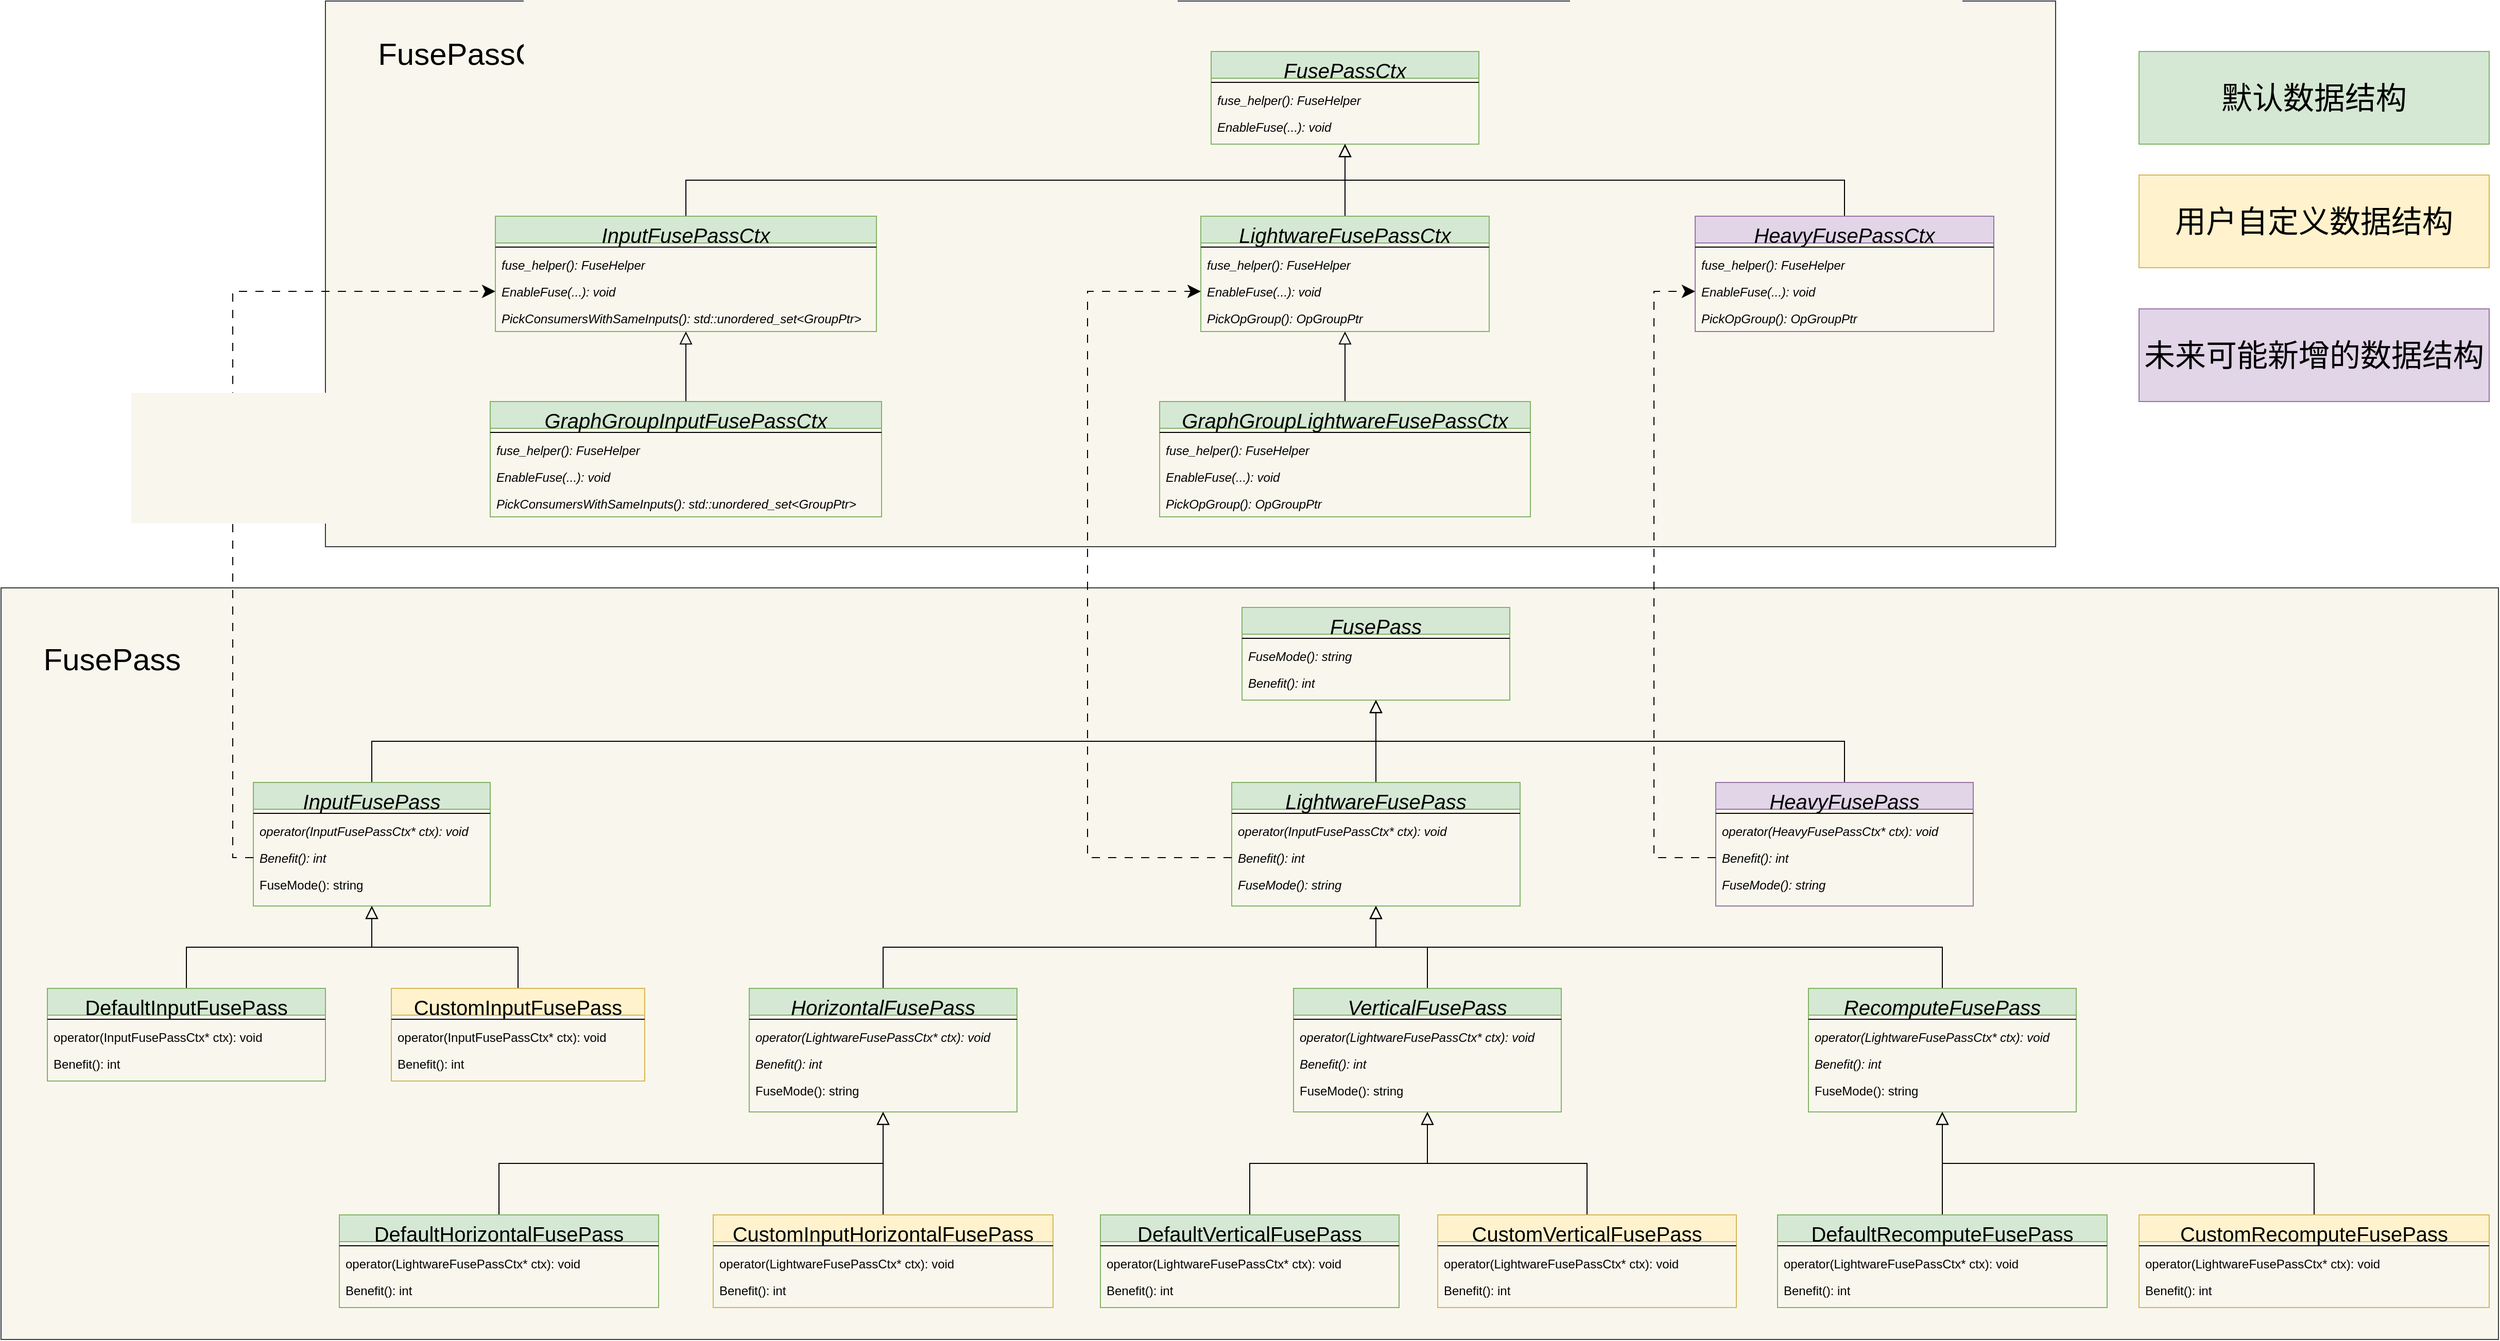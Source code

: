 <mxfile version="21.5.0" type="github">
  <diagram id="C5RBs43oDa-KdzZeNtuy" name="Page-1">
    <mxGraphModel dx="3187" dy="2880" grid="1" gridSize="10" guides="1" tooltips="1" connect="1" arrows="1" fold="1" page="1" pageScale="1" pageWidth="827" pageHeight="1169" math="0" shadow="0">
      <root>
        <mxCell id="WIyWlLk6GJQsqaUBKTNV-0" />
        <mxCell id="WIyWlLk6GJQsqaUBKTNV-1" parent="WIyWlLk6GJQsqaUBKTNV-0" />
        <mxCell id="BLyfXcpBKMJjdkIK_ONK-147" value="" style="rounded=0;whiteSpace=wrap;html=1;fillColor=#f9f7ed;strokeColor=#36393d;" vertex="1" parent="WIyWlLk6GJQsqaUBKTNV-1">
          <mxGeometry x="65" y="1" width="2425" height="730" as="geometry" />
        </mxCell>
        <mxCell id="BLyfXcpBKMJjdkIK_ONK-145" value="" style="rounded=0;whiteSpace=wrap;html=1;fillColor=#f9f7ed;strokeColor=#36393d;" vertex="1" parent="WIyWlLk6GJQsqaUBKTNV-1">
          <mxGeometry x="380" y="-569" width="1680" height="530" as="geometry" />
        </mxCell>
        <mxCell id="zkfFHV4jXpPFQw0GAbJ--0" value="FusePass" style="swimlane;fontStyle=2;align=center;verticalAlign=top;childLayout=stackLayout;horizontal=1;startSize=26;horizontalStack=0;resizeParent=1;resizeLast=0;collapsible=1;marginBottom=0;rounded=0;shadow=0;strokeWidth=1;fillColor=#d5e8d4;strokeColor=#82b366;fontSize=20;" parent="WIyWlLk6GJQsqaUBKTNV-1" vertex="1">
          <mxGeometry x="1270" y="20" width="260" height="90" as="geometry">
            <mxRectangle x="230" y="140" width="160" height="26" as="alternateBounds" />
          </mxGeometry>
        </mxCell>
        <mxCell id="zkfFHV4jXpPFQw0GAbJ--4" value="" style="line;html=1;strokeWidth=1;align=left;verticalAlign=middle;spacingTop=-1;spacingLeft=3;spacingRight=3;rotatable=0;labelPosition=right;points=[];portConstraint=eastwest;" parent="zkfFHV4jXpPFQw0GAbJ--0" vertex="1">
          <mxGeometry y="26" width="260" height="8" as="geometry" />
        </mxCell>
        <mxCell id="zkfFHV4jXpPFQw0GAbJ--5" value="FuseMode(): string" style="text;align=left;verticalAlign=top;spacingLeft=4;spacingRight=4;overflow=hidden;rotatable=0;points=[[0,0.5],[1,0.5]];portConstraint=eastwest;fontStyle=2" parent="zkfFHV4jXpPFQw0GAbJ--0" vertex="1">
          <mxGeometry y="34" width="260" height="26" as="geometry" />
        </mxCell>
        <mxCell id="BLyfXcpBKMJjdkIK_ONK-0" value="Benefit(): int" style="text;align=left;verticalAlign=top;spacingLeft=4;spacingRight=4;overflow=hidden;rotatable=0;points=[[0,0.5],[1,0.5]];portConstraint=eastwest;fontStyle=2" vertex="1" parent="zkfFHV4jXpPFQw0GAbJ--0">
          <mxGeometry y="60" width="260" height="26" as="geometry" />
        </mxCell>
        <mxCell id="BLyfXcpBKMJjdkIK_ONK-151" style="edgeStyle=orthogonalEdgeStyle;rounded=0;orthogonalLoop=1;jettySize=auto;html=1;exitX=0.5;exitY=0;exitDx=0;exitDy=0;endArrow=block;endFill=0;endSize=10;" edge="1" parent="WIyWlLk6GJQsqaUBKTNV-1" source="zkfFHV4jXpPFQw0GAbJ--6" target="zkfFHV4jXpPFQw0GAbJ--0">
          <mxGeometry relative="1" as="geometry" />
        </mxCell>
        <mxCell id="zkfFHV4jXpPFQw0GAbJ--6" value="InputFusePass" style="swimlane;fontStyle=2;align=center;verticalAlign=top;childLayout=stackLayout;horizontal=1;startSize=26;horizontalStack=0;resizeParent=1;resizeLast=0;collapsible=1;marginBottom=0;rounded=0;shadow=0;strokeWidth=1;fillColor=#d5e8d4;strokeColor=#82b366;fontSize=20;" parent="WIyWlLk6GJQsqaUBKTNV-1" vertex="1">
          <mxGeometry x="310" y="190" width="230" height="120" as="geometry">
            <mxRectangle x="130" y="380" width="160" height="26" as="alternateBounds" />
          </mxGeometry>
        </mxCell>
        <mxCell id="zkfFHV4jXpPFQw0GAbJ--9" value="" style="line;html=1;strokeWidth=1;align=left;verticalAlign=middle;spacingTop=-1;spacingLeft=3;spacingRight=3;rotatable=0;labelPosition=right;points=[];portConstraint=eastwest;" parent="zkfFHV4jXpPFQw0GAbJ--6" vertex="1">
          <mxGeometry y="26" width="230" height="8" as="geometry" />
        </mxCell>
        <mxCell id="BLyfXcpBKMJjdkIK_ONK-1" value="operator(InputFusePassCtx* ctx): void" style="text;align=left;verticalAlign=top;spacingLeft=4;spacingRight=4;overflow=hidden;rotatable=0;points=[[0,0.5],[1,0.5]];portConstraint=eastwest;fontStyle=2" vertex="1" parent="zkfFHV4jXpPFQw0GAbJ--6">
          <mxGeometry y="34" width="230" height="26" as="geometry" />
        </mxCell>
        <mxCell id="BLyfXcpBKMJjdkIK_ONK-3" value="Benefit(): int" style="text;align=left;verticalAlign=top;spacingLeft=4;spacingRight=4;overflow=hidden;rotatable=0;points=[[0,0.5],[1,0.5]];portConstraint=eastwest;fontStyle=2" vertex="1" parent="zkfFHV4jXpPFQw0GAbJ--6">
          <mxGeometry y="60" width="230" height="26" as="geometry" />
        </mxCell>
        <mxCell id="BLyfXcpBKMJjdkIK_ONK-2" value="FuseMode(): string" style="text;align=left;verticalAlign=top;spacingLeft=4;spacingRight=4;overflow=hidden;rotatable=0;points=[[0,0.5],[1,0.5]];portConstraint=eastwest;fontStyle=0" vertex="1" parent="zkfFHV4jXpPFQw0GAbJ--6">
          <mxGeometry y="86" width="230" height="26" as="geometry" />
        </mxCell>
        <mxCell id="zkfFHV4jXpPFQw0GAbJ--16" value="" style="endArrow=block;endSize=10;endFill=0;shadow=0;strokeWidth=1;rounded=0;edgeStyle=elbowEdgeStyle;elbow=vertical;exitX=0.5;exitY=0;exitDx=0;exitDy=0;" parent="WIyWlLk6GJQsqaUBKTNV-1" source="BLyfXcpBKMJjdkIK_ONK-31" target="zkfFHV4jXpPFQw0GAbJ--0" edge="1">
          <mxGeometry width="160" relative="1" as="geometry">
            <mxPoint x="700" y="250" as="sourcePoint" />
            <mxPoint x="550" y="201" as="targetPoint" />
          </mxGeometry>
        </mxCell>
        <mxCell id="BLyfXcpBKMJjdkIK_ONK-14" style="edgeStyle=orthogonalEdgeStyle;rounded=0;orthogonalLoop=1;jettySize=auto;html=1;exitX=0.5;exitY=0;exitDx=0;exitDy=0;entryX=0.5;entryY=1;entryDx=0;entryDy=0;endArrow=block;endFill=0;endSize=10;" edge="1" parent="WIyWlLk6GJQsqaUBKTNV-1" source="BLyfXcpBKMJjdkIK_ONK-4" target="zkfFHV4jXpPFQw0GAbJ--6">
          <mxGeometry relative="1" as="geometry" />
        </mxCell>
        <mxCell id="BLyfXcpBKMJjdkIK_ONK-4" value="DefaultInputFusePass" style="swimlane;fontStyle=0;align=center;verticalAlign=top;childLayout=stackLayout;horizontal=1;startSize=26;horizontalStack=0;resizeParent=1;resizeLast=0;collapsible=1;marginBottom=0;rounded=0;shadow=0;strokeWidth=1;fillColor=#d5e8d4;strokeColor=#82b366;fontSize=20;" vertex="1" parent="WIyWlLk6GJQsqaUBKTNV-1">
          <mxGeometry x="110" y="390" width="270" height="90" as="geometry">
            <mxRectangle x="130" y="380" width="160" height="26" as="alternateBounds" />
          </mxGeometry>
        </mxCell>
        <mxCell id="BLyfXcpBKMJjdkIK_ONK-5" value="" style="line;html=1;strokeWidth=1;align=left;verticalAlign=middle;spacingTop=-1;spacingLeft=3;spacingRight=3;rotatable=0;labelPosition=right;points=[];portConstraint=eastwest;" vertex="1" parent="BLyfXcpBKMJjdkIK_ONK-4">
          <mxGeometry y="26" width="270" height="8" as="geometry" />
        </mxCell>
        <mxCell id="BLyfXcpBKMJjdkIK_ONK-6" value="operator(InputFusePassCtx* ctx): void" style="text;align=left;verticalAlign=top;spacingLeft=4;spacingRight=4;overflow=hidden;rotatable=0;points=[[0,0.5],[1,0.5]];portConstraint=eastwest;fontStyle=0" vertex="1" parent="BLyfXcpBKMJjdkIK_ONK-4">
          <mxGeometry y="34" width="270" height="26" as="geometry" />
        </mxCell>
        <mxCell id="BLyfXcpBKMJjdkIK_ONK-7" value="Benefit(): int" style="text;align=left;verticalAlign=top;spacingLeft=4;spacingRight=4;overflow=hidden;rotatable=0;points=[[0,0.5],[1,0.5]];portConstraint=eastwest;fontStyle=0" vertex="1" parent="BLyfXcpBKMJjdkIK_ONK-4">
          <mxGeometry y="60" width="270" height="26" as="geometry" />
        </mxCell>
        <mxCell id="BLyfXcpBKMJjdkIK_ONK-25" style="edgeStyle=orthogonalEdgeStyle;rounded=0;orthogonalLoop=1;jettySize=auto;html=1;exitX=0.5;exitY=0;exitDx=0;exitDy=0;entryX=0.5;entryY=1;entryDx=0;entryDy=0;endArrow=block;endFill=0;endSize=10;" edge="1" parent="WIyWlLk6GJQsqaUBKTNV-1" source="BLyfXcpBKMJjdkIK_ONK-20" target="zkfFHV4jXpPFQw0GAbJ--6">
          <mxGeometry relative="1" as="geometry" />
        </mxCell>
        <mxCell id="BLyfXcpBKMJjdkIK_ONK-20" value="CustomInputFusePass" style="swimlane;fontStyle=0;align=center;verticalAlign=top;childLayout=stackLayout;horizontal=1;startSize=26;horizontalStack=0;resizeParent=1;resizeLast=0;collapsible=1;marginBottom=0;rounded=0;shadow=0;strokeWidth=1;fillColor=#fff2cc;strokeColor=#d6b656;fontSize=20;" vertex="1" parent="WIyWlLk6GJQsqaUBKTNV-1">
          <mxGeometry x="444" y="390" width="246" height="90" as="geometry">
            <mxRectangle x="130" y="380" width="160" height="26" as="alternateBounds" />
          </mxGeometry>
        </mxCell>
        <mxCell id="BLyfXcpBKMJjdkIK_ONK-21" value="" style="line;html=1;strokeWidth=1;align=left;verticalAlign=middle;spacingTop=-1;spacingLeft=3;spacingRight=3;rotatable=0;labelPosition=right;points=[];portConstraint=eastwest;" vertex="1" parent="BLyfXcpBKMJjdkIK_ONK-20">
          <mxGeometry y="26" width="246" height="8" as="geometry" />
        </mxCell>
        <mxCell id="BLyfXcpBKMJjdkIK_ONK-22" value="operator(InputFusePassCtx* ctx): void" style="text;align=left;verticalAlign=top;spacingLeft=4;spacingRight=4;overflow=hidden;rotatable=0;points=[[0,0.5],[1,0.5]];portConstraint=eastwest;fontStyle=0" vertex="1" parent="BLyfXcpBKMJjdkIK_ONK-20">
          <mxGeometry y="34" width="246" height="26" as="geometry" />
        </mxCell>
        <mxCell id="BLyfXcpBKMJjdkIK_ONK-23" value="Benefit(): int" style="text;align=left;verticalAlign=top;spacingLeft=4;spacingRight=4;overflow=hidden;rotatable=0;points=[[0,0.5],[1,0.5]];portConstraint=eastwest;fontStyle=0" vertex="1" parent="BLyfXcpBKMJjdkIK_ONK-20">
          <mxGeometry y="60" width="246" height="26" as="geometry" />
        </mxCell>
        <mxCell id="BLyfXcpBKMJjdkIK_ONK-31" value="LightwareFusePass" style="swimlane;fontStyle=2;align=center;verticalAlign=top;childLayout=stackLayout;horizontal=1;startSize=26;horizontalStack=0;resizeParent=1;resizeLast=0;collapsible=1;marginBottom=0;rounded=0;shadow=0;strokeWidth=1;fillColor=#d5e8d4;strokeColor=#82b366;fontSize=20;" vertex="1" parent="WIyWlLk6GJQsqaUBKTNV-1">
          <mxGeometry x="1260" y="190" width="280" height="120" as="geometry">
            <mxRectangle x="130" y="380" width="160" height="26" as="alternateBounds" />
          </mxGeometry>
        </mxCell>
        <mxCell id="BLyfXcpBKMJjdkIK_ONK-32" value="" style="line;html=1;strokeWidth=1;align=left;verticalAlign=middle;spacingTop=-1;spacingLeft=3;spacingRight=3;rotatable=0;labelPosition=right;points=[];portConstraint=eastwest;" vertex="1" parent="BLyfXcpBKMJjdkIK_ONK-31">
          <mxGeometry y="26" width="280" height="8" as="geometry" />
        </mxCell>
        <mxCell id="BLyfXcpBKMJjdkIK_ONK-33" value="operator(InputFusePassCtx* ctx): void" style="text;align=left;verticalAlign=top;spacingLeft=4;spacingRight=4;overflow=hidden;rotatable=0;points=[[0,0.5],[1,0.5]];portConstraint=eastwest;fontStyle=2" vertex="1" parent="BLyfXcpBKMJjdkIK_ONK-31">
          <mxGeometry y="34" width="280" height="26" as="geometry" />
        </mxCell>
        <mxCell id="BLyfXcpBKMJjdkIK_ONK-34" value="Benefit(): int" style="text;align=left;verticalAlign=top;spacingLeft=4;spacingRight=4;overflow=hidden;rotatable=0;points=[[0,0.5],[1,0.5]];portConstraint=eastwest;fontStyle=2" vertex="1" parent="BLyfXcpBKMJjdkIK_ONK-31">
          <mxGeometry y="60" width="280" height="26" as="geometry" />
        </mxCell>
        <mxCell id="BLyfXcpBKMJjdkIK_ONK-35" value="FuseMode(): string" style="text;align=left;verticalAlign=top;spacingLeft=4;spacingRight=4;overflow=hidden;rotatable=0;points=[[0,0.5],[1,0.5]];portConstraint=eastwest;fontStyle=2" vertex="1" parent="BLyfXcpBKMJjdkIK_ONK-31">
          <mxGeometry y="86" width="280" height="26" as="geometry" />
        </mxCell>
        <mxCell id="BLyfXcpBKMJjdkIK_ONK-41" style="edgeStyle=orthogonalEdgeStyle;rounded=0;orthogonalLoop=1;jettySize=auto;html=1;exitX=0.5;exitY=0;exitDx=0;exitDy=0;endArrow=block;endFill=0;endSize=10;entryX=0.5;entryY=1;entryDx=0;entryDy=0;" edge="1" parent="WIyWlLk6GJQsqaUBKTNV-1" source="BLyfXcpBKMJjdkIK_ONK-36" target="zkfFHV4jXpPFQw0GAbJ--0">
          <mxGeometry relative="1" as="geometry">
            <mxPoint x="1210" y="140" as="targetPoint" />
          </mxGeometry>
        </mxCell>
        <mxCell id="BLyfXcpBKMJjdkIK_ONK-36" value="HeavyFusePass" style="swimlane;fontStyle=2;align=center;verticalAlign=top;childLayout=stackLayout;horizontal=1;startSize=26;horizontalStack=0;resizeParent=1;resizeLast=0;collapsible=1;marginBottom=0;rounded=0;shadow=0;strokeWidth=1;fillColor=#e1d5e7;strokeColor=#9673a6;fontSize=20;" vertex="1" parent="WIyWlLk6GJQsqaUBKTNV-1">
          <mxGeometry x="1730" y="190" width="250" height="120" as="geometry">
            <mxRectangle x="130" y="380" width="160" height="26" as="alternateBounds" />
          </mxGeometry>
        </mxCell>
        <mxCell id="BLyfXcpBKMJjdkIK_ONK-37" value="" style="line;html=1;strokeWidth=1;align=left;verticalAlign=middle;spacingTop=-1;spacingLeft=3;spacingRight=3;rotatable=0;labelPosition=right;points=[];portConstraint=eastwest;" vertex="1" parent="BLyfXcpBKMJjdkIK_ONK-36">
          <mxGeometry y="26" width="250" height="8" as="geometry" />
        </mxCell>
        <mxCell id="BLyfXcpBKMJjdkIK_ONK-38" value="operator(HeavyFusePassCtx* ctx): void" style="text;align=left;verticalAlign=top;spacingLeft=4;spacingRight=4;overflow=hidden;rotatable=0;points=[[0,0.5],[1,0.5]];portConstraint=eastwest;fontStyle=2" vertex="1" parent="BLyfXcpBKMJjdkIK_ONK-36">
          <mxGeometry y="34" width="250" height="26" as="geometry" />
        </mxCell>
        <mxCell id="BLyfXcpBKMJjdkIK_ONK-39" value="Benefit(): int" style="text;align=left;verticalAlign=top;spacingLeft=4;spacingRight=4;overflow=hidden;rotatable=0;points=[[0,0.5],[1,0.5]];portConstraint=eastwest;fontStyle=2" vertex="1" parent="BLyfXcpBKMJjdkIK_ONK-36">
          <mxGeometry y="60" width="250" height="26" as="geometry" />
        </mxCell>
        <mxCell id="BLyfXcpBKMJjdkIK_ONK-40" value="FuseMode(): string" style="text;align=left;verticalAlign=top;spacingLeft=4;spacingRight=4;overflow=hidden;rotatable=0;points=[[0,0.5],[1,0.5]];portConstraint=eastwest;fontStyle=2" vertex="1" parent="BLyfXcpBKMJjdkIK_ONK-36">
          <mxGeometry y="86" width="250" height="26" as="geometry" />
        </mxCell>
        <mxCell id="BLyfXcpBKMJjdkIK_ONK-42" value="&lt;font style=&quot;font-size: 30px;&quot;&gt;默认数据结构&lt;/font&gt;" style="rounded=0;whiteSpace=wrap;html=1;fillColor=#d5e8d4;strokeColor=#82b366;fontSize=20;" vertex="1" parent="WIyWlLk6GJQsqaUBKTNV-1">
          <mxGeometry x="2141" y="-520" width="340" height="90" as="geometry" />
        </mxCell>
        <mxCell id="BLyfXcpBKMJjdkIK_ONK-44" value="&lt;font style=&quot;font-size: 30px;&quot;&gt;用户自定义数据结构&lt;/font&gt;" style="rounded=0;whiteSpace=wrap;html=1;fillColor=#fff2cc;strokeColor=#d6b656;fontSize=20;" vertex="1" parent="WIyWlLk6GJQsqaUBKTNV-1">
          <mxGeometry x="2141" y="-400" width="340" height="90" as="geometry" />
        </mxCell>
        <mxCell id="BLyfXcpBKMJjdkIK_ONK-45" value="&lt;font style=&quot;font-size: 30px;&quot;&gt;未来可能新增的数据结构&lt;/font&gt;" style="rounded=0;whiteSpace=wrap;html=1;fillColor=#e1d5e7;strokeColor=#9673a6;fontSize=20;" vertex="1" parent="WIyWlLk6GJQsqaUBKTNV-1">
          <mxGeometry x="2141" y="-270" width="340" height="90" as="geometry" />
        </mxCell>
        <mxCell id="BLyfXcpBKMJjdkIK_ONK-94" style="edgeStyle=orthogonalEdgeStyle;rounded=0;orthogonalLoop=1;jettySize=auto;html=1;exitX=0.5;exitY=0;exitDx=0;exitDy=0;entryX=0.5;entryY=1;entryDx=0;entryDy=0;endSize=10;endArrow=block;endFill=0;" edge="1" parent="WIyWlLk6GJQsqaUBKTNV-1" source="BLyfXcpBKMJjdkIK_ONK-46" target="BLyfXcpBKMJjdkIK_ONK-31">
          <mxGeometry relative="1" as="geometry" />
        </mxCell>
        <mxCell id="BLyfXcpBKMJjdkIK_ONK-46" value="HorizontalFusePass" style="swimlane;fontStyle=2;align=center;verticalAlign=top;childLayout=stackLayout;horizontal=1;startSize=26;horizontalStack=0;resizeParent=1;resizeLast=0;collapsible=1;marginBottom=0;rounded=0;shadow=0;strokeWidth=1;fillColor=#d5e8d4;strokeColor=#82b366;fontSize=20;" vertex="1" parent="WIyWlLk6GJQsqaUBKTNV-1">
          <mxGeometry x="791.5" y="390" width="260" height="120" as="geometry">
            <mxRectangle x="130" y="380" width="160" height="26" as="alternateBounds" />
          </mxGeometry>
        </mxCell>
        <mxCell id="BLyfXcpBKMJjdkIK_ONK-47" value="" style="line;html=1;strokeWidth=1;align=left;verticalAlign=middle;spacingTop=-1;spacingLeft=3;spacingRight=3;rotatable=0;labelPosition=right;points=[];portConstraint=eastwest;" vertex="1" parent="BLyfXcpBKMJjdkIK_ONK-46">
          <mxGeometry y="26" width="260" height="8" as="geometry" />
        </mxCell>
        <mxCell id="BLyfXcpBKMJjdkIK_ONK-48" value="operator(LightwareFusePassCtx* ctx): void" style="text;align=left;verticalAlign=top;spacingLeft=4;spacingRight=4;overflow=hidden;rotatable=0;points=[[0,0.5],[1,0.5]];portConstraint=eastwest;fontStyle=2" vertex="1" parent="BLyfXcpBKMJjdkIK_ONK-46">
          <mxGeometry y="34" width="260" height="26" as="geometry" />
        </mxCell>
        <mxCell id="BLyfXcpBKMJjdkIK_ONK-49" value="Benefit(): int" style="text;align=left;verticalAlign=top;spacingLeft=4;spacingRight=4;overflow=hidden;rotatable=0;points=[[0,0.5],[1,0.5]];portConstraint=eastwest;fontStyle=2" vertex="1" parent="BLyfXcpBKMJjdkIK_ONK-46">
          <mxGeometry y="60" width="260" height="26" as="geometry" />
        </mxCell>
        <mxCell id="BLyfXcpBKMJjdkIK_ONK-50" value="FuseMode(): string" style="text;align=left;verticalAlign=top;spacingLeft=4;spacingRight=4;overflow=hidden;rotatable=0;points=[[0,0.5],[1,0.5]];portConstraint=eastwest;fontStyle=0" vertex="1" parent="BLyfXcpBKMJjdkIK_ONK-46">
          <mxGeometry y="86" width="260" height="26" as="geometry" />
        </mxCell>
        <mxCell id="BLyfXcpBKMJjdkIK_ONK-59" style="edgeStyle=orthogonalEdgeStyle;rounded=0;orthogonalLoop=1;jettySize=auto;html=1;exitX=0.5;exitY=0;exitDx=0;exitDy=0;entryX=0.5;entryY=1;entryDx=0;entryDy=0;endArrow=block;endFill=0;endSize=10;" edge="1" parent="WIyWlLk6GJQsqaUBKTNV-1" source="BLyfXcpBKMJjdkIK_ONK-51" target="BLyfXcpBKMJjdkIK_ONK-46">
          <mxGeometry relative="1" as="geometry" />
        </mxCell>
        <mxCell id="BLyfXcpBKMJjdkIK_ONK-51" value="DefaultHorizontalFusePass" style="swimlane;fontStyle=0;align=center;verticalAlign=top;childLayout=stackLayout;horizontal=1;startSize=26;horizontalStack=0;resizeParent=1;resizeLast=0;collapsible=1;marginBottom=0;rounded=0;shadow=0;strokeWidth=1;fillColor=#d5e8d4;strokeColor=#82b366;fontSize=20;" vertex="1" parent="WIyWlLk6GJQsqaUBKTNV-1">
          <mxGeometry x="393.5" y="610" width="310" height="90" as="geometry">
            <mxRectangle x="130" y="380" width="160" height="26" as="alternateBounds" />
          </mxGeometry>
        </mxCell>
        <mxCell id="BLyfXcpBKMJjdkIK_ONK-52" value="" style="line;html=1;strokeWidth=1;align=left;verticalAlign=middle;spacingTop=-1;spacingLeft=3;spacingRight=3;rotatable=0;labelPosition=right;points=[];portConstraint=eastwest;" vertex="1" parent="BLyfXcpBKMJjdkIK_ONK-51">
          <mxGeometry y="26" width="310" height="8" as="geometry" />
        </mxCell>
        <mxCell id="BLyfXcpBKMJjdkIK_ONK-53" value="operator(LightwareFusePassCtx* ctx): void" style="text;align=left;verticalAlign=top;spacingLeft=4;spacingRight=4;overflow=hidden;rotatable=0;points=[[0,0.5],[1,0.5]];portConstraint=eastwest;fontStyle=0" vertex="1" parent="BLyfXcpBKMJjdkIK_ONK-51">
          <mxGeometry y="34" width="310" height="26" as="geometry" />
        </mxCell>
        <mxCell id="BLyfXcpBKMJjdkIK_ONK-54" value="Benefit(): int" style="text;align=left;verticalAlign=top;spacingLeft=4;spacingRight=4;overflow=hidden;rotatable=0;points=[[0,0.5],[1,0.5]];portConstraint=eastwest;fontStyle=0" vertex="1" parent="BLyfXcpBKMJjdkIK_ONK-51">
          <mxGeometry y="60" width="310" height="26" as="geometry" />
        </mxCell>
        <mxCell id="BLyfXcpBKMJjdkIK_ONK-60" style="edgeStyle=orthogonalEdgeStyle;rounded=0;orthogonalLoop=1;jettySize=auto;html=1;exitX=0.5;exitY=0;exitDx=0;exitDy=0;endSize=10;endArrow=block;endFill=0;entryX=0.5;entryY=1;entryDx=0;entryDy=0;" edge="1" parent="WIyWlLk6GJQsqaUBKTNV-1" source="BLyfXcpBKMJjdkIK_ONK-55" target="BLyfXcpBKMJjdkIK_ONK-46">
          <mxGeometry relative="1" as="geometry">
            <mxPoint x="950" y="550" as="targetPoint" />
          </mxGeometry>
        </mxCell>
        <mxCell id="BLyfXcpBKMJjdkIK_ONK-55" value="CustomInputHorizontalFusePass" style="swimlane;fontStyle=0;align=center;verticalAlign=top;childLayout=stackLayout;horizontal=1;startSize=26;horizontalStack=0;resizeParent=1;resizeLast=0;collapsible=1;marginBottom=0;rounded=0;shadow=0;strokeWidth=1;fillColor=#fff2cc;strokeColor=#d6b656;fontSize=20;" vertex="1" parent="WIyWlLk6GJQsqaUBKTNV-1">
          <mxGeometry x="756.5" y="610" width="330" height="90" as="geometry">
            <mxRectangle x="130" y="380" width="160" height="26" as="alternateBounds" />
          </mxGeometry>
        </mxCell>
        <mxCell id="BLyfXcpBKMJjdkIK_ONK-56" value="" style="line;html=1;strokeWidth=1;align=left;verticalAlign=middle;spacingTop=-1;spacingLeft=3;spacingRight=3;rotatable=0;labelPosition=right;points=[];portConstraint=eastwest;" vertex="1" parent="BLyfXcpBKMJjdkIK_ONK-55">
          <mxGeometry y="26" width="330" height="8" as="geometry" />
        </mxCell>
        <mxCell id="BLyfXcpBKMJjdkIK_ONK-57" value="operator(LightwareFusePassCtx* ctx): void" style="text;align=left;verticalAlign=top;spacingLeft=4;spacingRight=4;overflow=hidden;rotatable=0;points=[[0,0.5],[1,0.5]];portConstraint=eastwest;fontStyle=0" vertex="1" parent="BLyfXcpBKMJjdkIK_ONK-55">
          <mxGeometry y="34" width="330" height="26" as="geometry" />
        </mxCell>
        <mxCell id="BLyfXcpBKMJjdkIK_ONK-58" value="Benefit(): int" style="text;align=left;verticalAlign=top;spacingLeft=4;spacingRight=4;overflow=hidden;rotatable=0;points=[[0,0.5],[1,0.5]];portConstraint=eastwest;fontStyle=0" vertex="1" parent="BLyfXcpBKMJjdkIK_ONK-55">
          <mxGeometry y="60" width="330" height="26" as="geometry" />
        </mxCell>
        <mxCell id="BLyfXcpBKMJjdkIK_ONK-96" style="edgeStyle=orthogonalEdgeStyle;rounded=0;orthogonalLoop=1;jettySize=auto;html=1;exitX=0.5;exitY=0;exitDx=0;exitDy=0;entryX=0.5;entryY=1;entryDx=0;entryDy=0;endSize=10;endArrow=block;endFill=0;" edge="1" parent="WIyWlLk6GJQsqaUBKTNV-1" source="BLyfXcpBKMJjdkIK_ONK-63" target="BLyfXcpBKMJjdkIK_ONK-31">
          <mxGeometry relative="1" as="geometry" />
        </mxCell>
        <mxCell id="BLyfXcpBKMJjdkIK_ONK-63" value="VerticalFusePass" style="swimlane;fontStyle=2;align=center;verticalAlign=top;childLayout=stackLayout;horizontal=1;startSize=26;horizontalStack=0;resizeParent=1;resizeLast=0;collapsible=1;marginBottom=0;rounded=0;shadow=0;strokeWidth=1;fillColor=#d5e8d4;strokeColor=#82b366;fontSize=20;" vertex="1" parent="WIyWlLk6GJQsqaUBKTNV-1">
          <mxGeometry x="1320" y="390" width="260" height="120" as="geometry">
            <mxRectangle x="130" y="380" width="160" height="26" as="alternateBounds" />
          </mxGeometry>
        </mxCell>
        <mxCell id="BLyfXcpBKMJjdkIK_ONK-64" value="" style="line;html=1;strokeWidth=1;align=left;verticalAlign=middle;spacingTop=-1;spacingLeft=3;spacingRight=3;rotatable=0;labelPosition=right;points=[];portConstraint=eastwest;" vertex="1" parent="BLyfXcpBKMJjdkIK_ONK-63">
          <mxGeometry y="26" width="260" height="8" as="geometry" />
        </mxCell>
        <mxCell id="BLyfXcpBKMJjdkIK_ONK-65" value="operator(LightwareFusePassCtx* ctx): void" style="text;align=left;verticalAlign=top;spacingLeft=4;spacingRight=4;overflow=hidden;rotatable=0;points=[[0,0.5],[1,0.5]];portConstraint=eastwest;fontStyle=2" vertex="1" parent="BLyfXcpBKMJjdkIK_ONK-63">
          <mxGeometry y="34" width="260" height="26" as="geometry" />
        </mxCell>
        <mxCell id="BLyfXcpBKMJjdkIK_ONK-66" value="Benefit(): int" style="text;align=left;verticalAlign=top;spacingLeft=4;spacingRight=4;overflow=hidden;rotatable=0;points=[[0,0.5],[1,0.5]];portConstraint=eastwest;fontStyle=2" vertex="1" parent="BLyfXcpBKMJjdkIK_ONK-63">
          <mxGeometry y="60" width="260" height="26" as="geometry" />
        </mxCell>
        <mxCell id="BLyfXcpBKMJjdkIK_ONK-67" value="FuseMode(): string" style="text;align=left;verticalAlign=top;spacingLeft=4;spacingRight=4;overflow=hidden;rotatable=0;points=[[0,0.5],[1,0.5]];portConstraint=eastwest;fontStyle=0" vertex="1" parent="BLyfXcpBKMJjdkIK_ONK-63">
          <mxGeometry y="86" width="260" height="26" as="geometry" />
        </mxCell>
        <mxCell id="BLyfXcpBKMJjdkIK_ONK-68" style="edgeStyle=orthogonalEdgeStyle;rounded=0;orthogonalLoop=1;jettySize=auto;html=1;exitX=0.5;exitY=0;exitDx=0;exitDy=0;entryX=0.5;entryY=1;entryDx=0;entryDy=0;endArrow=block;endFill=0;endSize=10;" edge="1" parent="WIyWlLk6GJQsqaUBKTNV-1" source="BLyfXcpBKMJjdkIK_ONK-69" target="BLyfXcpBKMJjdkIK_ONK-63">
          <mxGeometry relative="1" as="geometry" />
        </mxCell>
        <mxCell id="BLyfXcpBKMJjdkIK_ONK-69" value="DefaultVerticalFusePass" style="swimlane;fontStyle=0;align=center;verticalAlign=top;childLayout=stackLayout;horizontal=1;startSize=26;horizontalStack=0;resizeParent=1;resizeLast=0;collapsible=1;marginBottom=0;rounded=0;shadow=0;strokeWidth=1;fillColor=#d5e8d4;strokeColor=#82b366;fontSize=20;" vertex="1" parent="WIyWlLk6GJQsqaUBKTNV-1">
          <mxGeometry x="1132.5" y="610" width="290" height="90" as="geometry">
            <mxRectangle x="130" y="380" width="160" height="26" as="alternateBounds" />
          </mxGeometry>
        </mxCell>
        <mxCell id="BLyfXcpBKMJjdkIK_ONK-70" value="" style="line;html=1;strokeWidth=1;align=left;verticalAlign=middle;spacingTop=-1;spacingLeft=3;spacingRight=3;rotatable=0;labelPosition=right;points=[];portConstraint=eastwest;" vertex="1" parent="BLyfXcpBKMJjdkIK_ONK-69">
          <mxGeometry y="26" width="290" height="8" as="geometry" />
        </mxCell>
        <mxCell id="BLyfXcpBKMJjdkIK_ONK-71" value="operator(LightwareFusePassCtx* ctx): void" style="text;align=left;verticalAlign=top;spacingLeft=4;spacingRight=4;overflow=hidden;rotatable=0;points=[[0,0.5],[1,0.5]];portConstraint=eastwest;fontStyle=0" vertex="1" parent="BLyfXcpBKMJjdkIK_ONK-69">
          <mxGeometry y="34" width="290" height="26" as="geometry" />
        </mxCell>
        <mxCell id="BLyfXcpBKMJjdkIK_ONK-72" value="Benefit(): int" style="text;align=left;verticalAlign=top;spacingLeft=4;spacingRight=4;overflow=hidden;rotatable=0;points=[[0,0.5],[1,0.5]];portConstraint=eastwest;fontStyle=0" vertex="1" parent="BLyfXcpBKMJjdkIK_ONK-69">
          <mxGeometry y="60" width="290" height="26" as="geometry" />
        </mxCell>
        <mxCell id="BLyfXcpBKMJjdkIK_ONK-73" style="edgeStyle=orthogonalEdgeStyle;rounded=0;orthogonalLoop=1;jettySize=auto;html=1;exitX=0.5;exitY=0;exitDx=0;exitDy=0;endSize=10;endArrow=block;endFill=0;entryX=0.5;entryY=1;entryDx=0;entryDy=0;" edge="1" parent="WIyWlLk6GJQsqaUBKTNV-1" source="BLyfXcpBKMJjdkIK_ONK-74" target="BLyfXcpBKMJjdkIK_ONK-63">
          <mxGeometry relative="1" as="geometry">
            <mxPoint x="1540" y="550" as="targetPoint" />
          </mxGeometry>
        </mxCell>
        <mxCell id="BLyfXcpBKMJjdkIK_ONK-74" value="CustomVerticalFusePass" style="swimlane;fontStyle=0;align=center;verticalAlign=top;childLayout=stackLayout;horizontal=1;startSize=26;horizontalStack=0;resizeParent=1;resizeLast=0;collapsible=1;marginBottom=0;rounded=0;shadow=0;strokeWidth=1;fillColor=#fff2cc;strokeColor=#d6b656;fontSize=20;" vertex="1" parent="WIyWlLk6GJQsqaUBKTNV-1">
          <mxGeometry x="1460" y="610" width="290" height="90" as="geometry">
            <mxRectangle x="130" y="380" width="160" height="26" as="alternateBounds" />
          </mxGeometry>
        </mxCell>
        <mxCell id="BLyfXcpBKMJjdkIK_ONK-75" value="" style="line;html=1;strokeWidth=1;align=left;verticalAlign=middle;spacingTop=-1;spacingLeft=3;spacingRight=3;rotatable=0;labelPosition=right;points=[];portConstraint=eastwest;" vertex="1" parent="BLyfXcpBKMJjdkIK_ONK-74">
          <mxGeometry y="26" width="290" height="8" as="geometry" />
        </mxCell>
        <mxCell id="BLyfXcpBKMJjdkIK_ONK-76" value="operator(LightwareFusePassCtx* ctx): void" style="text;align=left;verticalAlign=top;spacingLeft=4;spacingRight=4;overflow=hidden;rotatable=0;points=[[0,0.5],[1,0.5]];portConstraint=eastwest;fontStyle=0" vertex="1" parent="BLyfXcpBKMJjdkIK_ONK-74">
          <mxGeometry y="34" width="290" height="26" as="geometry" />
        </mxCell>
        <mxCell id="BLyfXcpBKMJjdkIK_ONK-77" value="Benefit(): int" style="text;align=left;verticalAlign=top;spacingLeft=4;spacingRight=4;overflow=hidden;rotatable=0;points=[[0,0.5],[1,0.5]];portConstraint=eastwest;fontStyle=0" vertex="1" parent="BLyfXcpBKMJjdkIK_ONK-74">
          <mxGeometry y="60" width="290" height="26" as="geometry" />
        </mxCell>
        <mxCell id="BLyfXcpBKMJjdkIK_ONK-95" style="edgeStyle=orthogonalEdgeStyle;rounded=0;orthogonalLoop=1;jettySize=auto;html=1;exitX=0.5;exitY=0;exitDx=0;exitDy=0;entryX=0.5;entryY=1;entryDx=0;entryDy=0;endSize=10;endArrow=block;endFill=0;" edge="1" parent="WIyWlLk6GJQsqaUBKTNV-1" source="BLyfXcpBKMJjdkIK_ONK-79" target="BLyfXcpBKMJjdkIK_ONK-31">
          <mxGeometry relative="1" as="geometry" />
        </mxCell>
        <mxCell id="BLyfXcpBKMJjdkIK_ONK-79" value="RecomputeFusePass" style="swimlane;fontStyle=2;align=center;verticalAlign=top;childLayout=stackLayout;horizontal=1;startSize=26;horizontalStack=0;resizeParent=1;resizeLast=0;collapsible=1;marginBottom=0;rounded=0;shadow=0;strokeWidth=1;fillColor=#d5e8d4;strokeColor=#82b366;fontSize=20;" vertex="1" parent="WIyWlLk6GJQsqaUBKTNV-1">
          <mxGeometry x="1820" y="390" width="260" height="120" as="geometry">
            <mxRectangle x="130" y="380" width="160" height="26" as="alternateBounds" />
          </mxGeometry>
        </mxCell>
        <mxCell id="BLyfXcpBKMJjdkIK_ONK-80" value="" style="line;html=1;strokeWidth=1;align=left;verticalAlign=middle;spacingTop=-1;spacingLeft=3;spacingRight=3;rotatable=0;labelPosition=right;points=[];portConstraint=eastwest;" vertex="1" parent="BLyfXcpBKMJjdkIK_ONK-79">
          <mxGeometry y="26" width="260" height="8" as="geometry" />
        </mxCell>
        <mxCell id="BLyfXcpBKMJjdkIK_ONK-81" value="operator(LightwareFusePassCtx* ctx): void" style="text;align=left;verticalAlign=top;spacingLeft=4;spacingRight=4;overflow=hidden;rotatable=0;points=[[0,0.5],[1,0.5]];portConstraint=eastwest;fontStyle=2" vertex="1" parent="BLyfXcpBKMJjdkIK_ONK-79">
          <mxGeometry y="34" width="260" height="26" as="geometry" />
        </mxCell>
        <mxCell id="BLyfXcpBKMJjdkIK_ONK-82" value="Benefit(): int" style="text;align=left;verticalAlign=top;spacingLeft=4;spacingRight=4;overflow=hidden;rotatable=0;points=[[0,0.5],[1,0.5]];portConstraint=eastwest;fontStyle=2" vertex="1" parent="BLyfXcpBKMJjdkIK_ONK-79">
          <mxGeometry y="60" width="260" height="26" as="geometry" />
        </mxCell>
        <mxCell id="BLyfXcpBKMJjdkIK_ONK-83" value="FuseMode(): string" style="text;align=left;verticalAlign=top;spacingLeft=4;spacingRight=4;overflow=hidden;rotatable=0;points=[[0,0.5],[1,0.5]];portConstraint=eastwest;fontStyle=0" vertex="1" parent="BLyfXcpBKMJjdkIK_ONK-79">
          <mxGeometry y="86" width="260" height="26" as="geometry" />
        </mxCell>
        <mxCell id="BLyfXcpBKMJjdkIK_ONK-84" style="edgeStyle=orthogonalEdgeStyle;rounded=0;orthogonalLoop=1;jettySize=auto;html=1;exitX=0.5;exitY=0;exitDx=0;exitDy=0;entryX=0.5;entryY=1;entryDx=0;entryDy=0;endArrow=block;endFill=0;endSize=10;" edge="1" parent="WIyWlLk6GJQsqaUBKTNV-1" source="BLyfXcpBKMJjdkIK_ONK-85" target="BLyfXcpBKMJjdkIK_ONK-79">
          <mxGeometry relative="1" as="geometry" />
        </mxCell>
        <mxCell id="BLyfXcpBKMJjdkIK_ONK-85" value="DefaultRecomputeFusePass" style="swimlane;fontStyle=0;align=center;verticalAlign=top;childLayout=stackLayout;horizontal=1;startSize=26;horizontalStack=0;resizeParent=1;resizeLast=0;collapsible=1;marginBottom=0;rounded=0;shadow=0;strokeWidth=1;fillColor=#d5e8d4;strokeColor=#82b366;fontSize=20;" vertex="1" parent="WIyWlLk6GJQsqaUBKTNV-1">
          <mxGeometry x="1790" y="610" width="320" height="90" as="geometry">
            <mxRectangle x="130" y="380" width="160" height="26" as="alternateBounds" />
          </mxGeometry>
        </mxCell>
        <mxCell id="BLyfXcpBKMJjdkIK_ONK-86" value="" style="line;html=1;strokeWidth=1;align=left;verticalAlign=middle;spacingTop=-1;spacingLeft=3;spacingRight=3;rotatable=0;labelPosition=right;points=[];portConstraint=eastwest;" vertex="1" parent="BLyfXcpBKMJjdkIK_ONK-85">
          <mxGeometry y="26" width="320" height="8" as="geometry" />
        </mxCell>
        <mxCell id="BLyfXcpBKMJjdkIK_ONK-87" value="operator(LightwareFusePassCtx* ctx): void" style="text;align=left;verticalAlign=top;spacingLeft=4;spacingRight=4;overflow=hidden;rotatable=0;points=[[0,0.5],[1,0.5]];portConstraint=eastwest;fontStyle=0" vertex="1" parent="BLyfXcpBKMJjdkIK_ONK-85">
          <mxGeometry y="34" width="320" height="26" as="geometry" />
        </mxCell>
        <mxCell id="BLyfXcpBKMJjdkIK_ONK-88" value="Benefit(): int" style="text;align=left;verticalAlign=top;spacingLeft=4;spacingRight=4;overflow=hidden;rotatable=0;points=[[0,0.5],[1,0.5]];portConstraint=eastwest;fontStyle=0" vertex="1" parent="BLyfXcpBKMJjdkIK_ONK-85">
          <mxGeometry y="60" width="320" height="26" as="geometry" />
        </mxCell>
        <mxCell id="BLyfXcpBKMJjdkIK_ONK-89" style="edgeStyle=orthogonalEdgeStyle;rounded=0;orthogonalLoop=1;jettySize=auto;html=1;exitX=0.5;exitY=0;exitDx=0;exitDy=0;endSize=10;endArrow=block;endFill=0;entryX=0.5;entryY=1;entryDx=0;entryDy=0;" edge="1" parent="WIyWlLk6GJQsqaUBKTNV-1" source="BLyfXcpBKMJjdkIK_ONK-90" target="BLyfXcpBKMJjdkIK_ONK-79">
          <mxGeometry relative="1" as="geometry">
            <mxPoint x="2145" y="550" as="targetPoint" />
          </mxGeometry>
        </mxCell>
        <mxCell id="BLyfXcpBKMJjdkIK_ONK-90" value="CustomRecomputeFusePass" style="swimlane;fontStyle=0;align=center;verticalAlign=top;childLayout=stackLayout;horizontal=1;startSize=26;horizontalStack=0;resizeParent=1;resizeLast=0;collapsible=1;marginBottom=0;rounded=0;shadow=0;strokeWidth=1;fillColor=#fff2cc;strokeColor=#d6b656;fontSize=20;" vertex="1" parent="WIyWlLk6GJQsqaUBKTNV-1">
          <mxGeometry x="2141" y="610" width="340" height="90" as="geometry">
            <mxRectangle x="130" y="380" width="160" height="26" as="alternateBounds" />
          </mxGeometry>
        </mxCell>
        <mxCell id="BLyfXcpBKMJjdkIK_ONK-91" value="" style="line;html=1;strokeWidth=1;align=left;verticalAlign=middle;spacingTop=-1;spacingLeft=3;spacingRight=3;rotatable=0;labelPosition=right;points=[];portConstraint=eastwest;" vertex="1" parent="BLyfXcpBKMJjdkIK_ONK-90">
          <mxGeometry y="26" width="340" height="8" as="geometry" />
        </mxCell>
        <mxCell id="BLyfXcpBKMJjdkIK_ONK-92" value="operator(LightwareFusePassCtx* ctx): void" style="text;align=left;verticalAlign=top;spacingLeft=4;spacingRight=4;overflow=hidden;rotatable=0;points=[[0,0.5],[1,0.5]];portConstraint=eastwest;fontStyle=0" vertex="1" parent="BLyfXcpBKMJjdkIK_ONK-90">
          <mxGeometry y="34" width="340" height="26" as="geometry" />
        </mxCell>
        <mxCell id="BLyfXcpBKMJjdkIK_ONK-93" value="Benefit(): int" style="text;align=left;verticalAlign=top;spacingLeft=4;spacingRight=4;overflow=hidden;rotatable=0;points=[[0,0.5],[1,0.5]];portConstraint=eastwest;fontStyle=0" vertex="1" parent="BLyfXcpBKMJjdkIK_ONK-90">
          <mxGeometry y="60" width="340" height="26" as="geometry" />
        </mxCell>
        <mxCell id="BLyfXcpBKMJjdkIK_ONK-97" value="FusePassCtx" style="swimlane;fontStyle=2;align=center;verticalAlign=top;childLayout=stackLayout;horizontal=1;startSize=26;horizontalStack=0;resizeParent=1;resizeLast=0;collapsible=1;marginBottom=0;rounded=0;shadow=0;strokeWidth=1;fillColor=#d5e8d4;strokeColor=#82b366;fontSize=20;" vertex="1" parent="WIyWlLk6GJQsqaUBKTNV-1">
          <mxGeometry x="1240" y="-520" width="260" height="90" as="geometry">
            <mxRectangle x="230" y="140" width="160" height="26" as="alternateBounds" />
          </mxGeometry>
        </mxCell>
        <mxCell id="BLyfXcpBKMJjdkIK_ONK-98" value="" style="line;html=1;strokeWidth=1;align=left;verticalAlign=middle;spacingTop=-1;spacingLeft=3;spacingRight=3;rotatable=0;labelPosition=right;points=[];portConstraint=eastwest;" vertex="1" parent="BLyfXcpBKMJjdkIK_ONK-97">
          <mxGeometry y="26" width="260" height="8" as="geometry" />
        </mxCell>
        <mxCell id="BLyfXcpBKMJjdkIK_ONK-99" value="fuse_helper(): FuseHelper" style="text;align=left;verticalAlign=top;spacingLeft=4;spacingRight=4;overflow=hidden;rotatable=0;points=[[0,0.5],[1,0.5]];portConstraint=eastwest;fontStyle=2" vertex="1" parent="BLyfXcpBKMJjdkIK_ONK-97">
          <mxGeometry y="34" width="260" height="26" as="geometry" />
        </mxCell>
        <mxCell id="BLyfXcpBKMJjdkIK_ONK-100" value="EnableFuse(...): void" style="text;align=left;verticalAlign=top;spacingLeft=4;spacingRight=4;overflow=hidden;rotatable=0;points=[[0,0.5],[1,0.5]];portConstraint=eastwest;fontStyle=2" vertex="1" parent="BLyfXcpBKMJjdkIK_ONK-97">
          <mxGeometry y="60" width="260" height="26" as="geometry" />
        </mxCell>
        <mxCell id="BLyfXcpBKMJjdkIK_ONK-133" style="edgeStyle=orthogonalEdgeStyle;rounded=0;orthogonalLoop=1;jettySize=auto;html=1;exitX=0.5;exitY=0;exitDx=0;exitDy=0;entryX=0.5;entryY=1;entryDx=0;entryDy=0;endSize=10;endArrow=block;endFill=0;" edge="1" parent="WIyWlLk6GJQsqaUBKTNV-1" source="BLyfXcpBKMJjdkIK_ONK-101" target="BLyfXcpBKMJjdkIK_ONK-97">
          <mxGeometry relative="1" as="geometry" />
        </mxCell>
        <mxCell id="BLyfXcpBKMJjdkIK_ONK-101" value="LightwareFusePassCtx" style="swimlane;fontStyle=2;align=center;verticalAlign=top;childLayout=stackLayout;horizontal=1;startSize=26;horizontalStack=0;resizeParent=1;resizeLast=0;collapsible=1;marginBottom=0;rounded=0;shadow=0;strokeWidth=1;fillColor=#d5e8d4;strokeColor=#82b366;fontSize=20;" vertex="1" parent="WIyWlLk6GJQsqaUBKTNV-1">
          <mxGeometry x="1230" y="-360" width="280" height="112" as="geometry">
            <mxRectangle x="230" y="140" width="160" height="26" as="alternateBounds" />
          </mxGeometry>
        </mxCell>
        <mxCell id="BLyfXcpBKMJjdkIK_ONK-102" value="" style="line;html=1;strokeWidth=1;align=left;verticalAlign=middle;spacingTop=-1;spacingLeft=3;spacingRight=3;rotatable=0;labelPosition=right;points=[];portConstraint=eastwest;" vertex="1" parent="BLyfXcpBKMJjdkIK_ONK-101">
          <mxGeometry y="26" width="280" height="8" as="geometry" />
        </mxCell>
        <mxCell id="BLyfXcpBKMJjdkIK_ONK-103" value="fuse_helper(): FuseHelper" style="text;align=left;verticalAlign=top;spacingLeft=4;spacingRight=4;overflow=hidden;rotatable=0;points=[[0,0.5],[1,0.5]];portConstraint=eastwest;fontStyle=2" vertex="1" parent="BLyfXcpBKMJjdkIK_ONK-101">
          <mxGeometry y="34" width="280" height="26" as="geometry" />
        </mxCell>
        <mxCell id="BLyfXcpBKMJjdkIK_ONK-104" value="EnableFuse(...): void" style="text;align=left;verticalAlign=top;spacingLeft=4;spacingRight=4;overflow=hidden;rotatable=0;points=[[0,0.5],[1,0.5]];portConstraint=eastwest;fontStyle=2" vertex="1" parent="BLyfXcpBKMJjdkIK_ONK-101">
          <mxGeometry y="60" width="280" height="26" as="geometry" />
        </mxCell>
        <mxCell id="BLyfXcpBKMJjdkIK_ONK-105" value="PickOpGroup(): OpGroupPtr" style="text;align=left;verticalAlign=top;spacingLeft=4;spacingRight=4;overflow=hidden;rotatable=0;points=[[0,0.5],[1,0.5]];portConstraint=eastwest;fontStyle=2" vertex="1" parent="BLyfXcpBKMJjdkIK_ONK-101">
          <mxGeometry y="86" width="280" height="26" as="geometry" />
        </mxCell>
        <mxCell id="BLyfXcpBKMJjdkIK_ONK-139" style="edgeStyle=orthogonalEdgeStyle;rounded=0;orthogonalLoop=1;jettySize=auto;html=1;exitX=0.5;exitY=0;exitDx=0;exitDy=0;endArrow=block;endFill=0;endSize=10;" edge="1" parent="WIyWlLk6GJQsqaUBKTNV-1" source="BLyfXcpBKMJjdkIK_ONK-106" target="BLyfXcpBKMJjdkIK_ONK-101">
          <mxGeometry relative="1" as="geometry" />
        </mxCell>
        <mxCell id="BLyfXcpBKMJjdkIK_ONK-106" value="GraphGroupLightwareFusePassCtx" style="swimlane;fontStyle=2;align=center;verticalAlign=top;childLayout=stackLayout;horizontal=1;startSize=26;horizontalStack=0;resizeParent=1;resizeLast=0;collapsible=1;marginBottom=0;rounded=0;shadow=0;strokeWidth=1;fillColor=#d5e8d4;strokeColor=#82b366;fontSize=20;" vertex="1" parent="WIyWlLk6GJQsqaUBKTNV-1">
          <mxGeometry x="1190" y="-180" width="360" height="112" as="geometry">
            <mxRectangle x="230" y="140" width="160" height="26" as="alternateBounds" />
          </mxGeometry>
        </mxCell>
        <mxCell id="BLyfXcpBKMJjdkIK_ONK-107" value="" style="line;html=1;strokeWidth=1;align=left;verticalAlign=middle;spacingTop=-1;spacingLeft=3;spacingRight=3;rotatable=0;labelPosition=right;points=[];portConstraint=eastwest;" vertex="1" parent="BLyfXcpBKMJjdkIK_ONK-106">
          <mxGeometry y="26" width="360" height="8" as="geometry" />
        </mxCell>
        <mxCell id="BLyfXcpBKMJjdkIK_ONK-108" value="fuse_helper(): FuseHelper" style="text;align=left;verticalAlign=top;spacingLeft=4;spacingRight=4;overflow=hidden;rotatable=0;points=[[0,0.5],[1,0.5]];portConstraint=eastwest;fontStyle=2" vertex="1" parent="BLyfXcpBKMJjdkIK_ONK-106">
          <mxGeometry y="34" width="360" height="26" as="geometry" />
        </mxCell>
        <mxCell id="BLyfXcpBKMJjdkIK_ONK-109" value="EnableFuse(...): void" style="text;align=left;verticalAlign=top;spacingLeft=4;spacingRight=4;overflow=hidden;rotatable=0;points=[[0,0.5],[1,0.5]];portConstraint=eastwest;fontStyle=2" vertex="1" parent="BLyfXcpBKMJjdkIK_ONK-106">
          <mxGeometry y="60" width="360" height="26" as="geometry" />
        </mxCell>
        <mxCell id="BLyfXcpBKMJjdkIK_ONK-110" value="PickOpGroup(): OpGroupPtr" style="text;align=left;verticalAlign=top;spacingLeft=4;spacingRight=4;overflow=hidden;rotatable=0;points=[[0,0.5],[1,0.5]];portConstraint=eastwest;fontStyle=2" vertex="1" parent="BLyfXcpBKMJjdkIK_ONK-106">
          <mxGeometry y="86" width="360" height="26" as="geometry" />
        </mxCell>
        <mxCell id="BLyfXcpBKMJjdkIK_ONK-135" style="edgeStyle=orthogonalEdgeStyle;rounded=0;orthogonalLoop=1;jettySize=auto;html=1;exitX=0.5;exitY=0;exitDx=0;exitDy=0;entryX=0.5;entryY=1;entryDx=0;entryDy=0;endSize=10;endArrow=block;endFill=0;" edge="1" parent="WIyWlLk6GJQsqaUBKTNV-1" source="BLyfXcpBKMJjdkIK_ONK-111" target="BLyfXcpBKMJjdkIK_ONK-97">
          <mxGeometry relative="1" as="geometry" />
        </mxCell>
        <mxCell id="BLyfXcpBKMJjdkIK_ONK-111" value="InputFusePassCtx" style="swimlane;fontStyle=2;align=center;verticalAlign=top;childLayout=stackLayout;horizontal=1;startSize=26;horizontalStack=0;resizeParent=1;resizeLast=0;collapsible=1;marginBottom=0;rounded=0;shadow=0;strokeWidth=1;fillColor=#d5e8d4;strokeColor=#82b366;fontSize=20;" vertex="1" parent="WIyWlLk6GJQsqaUBKTNV-1">
          <mxGeometry x="545" y="-360" width="370" height="112" as="geometry">
            <mxRectangle x="230" y="140" width="160" height="26" as="alternateBounds" />
          </mxGeometry>
        </mxCell>
        <mxCell id="BLyfXcpBKMJjdkIK_ONK-112" value="" style="line;html=1;strokeWidth=1;align=left;verticalAlign=middle;spacingTop=-1;spacingLeft=3;spacingRight=3;rotatable=0;labelPosition=right;points=[];portConstraint=eastwest;" vertex="1" parent="BLyfXcpBKMJjdkIK_ONK-111">
          <mxGeometry y="26" width="370" height="8" as="geometry" />
        </mxCell>
        <mxCell id="BLyfXcpBKMJjdkIK_ONK-113" value="fuse_helper(): FuseHelper" style="text;align=left;verticalAlign=top;spacingLeft=4;spacingRight=4;overflow=hidden;rotatable=0;points=[[0,0.5],[1,0.5]];portConstraint=eastwest;fontStyle=2" vertex="1" parent="BLyfXcpBKMJjdkIK_ONK-111">
          <mxGeometry y="34" width="370" height="26" as="geometry" />
        </mxCell>
        <mxCell id="BLyfXcpBKMJjdkIK_ONK-114" value="EnableFuse(...): void" style="text;align=left;verticalAlign=top;spacingLeft=4;spacingRight=4;overflow=hidden;rotatable=0;points=[[0,0.5],[1,0.5]];portConstraint=eastwest;fontStyle=2" vertex="1" parent="BLyfXcpBKMJjdkIK_ONK-111">
          <mxGeometry y="60" width="370" height="26" as="geometry" />
        </mxCell>
        <mxCell id="BLyfXcpBKMJjdkIK_ONK-115" value="PickConsumersWithSameInputs(): std::unordered_set&lt;GroupPtr&gt;" style="text;align=left;verticalAlign=top;spacingLeft=4;spacingRight=4;overflow=hidden;rotatable=0;points=[[0,0.5],[1,0.5]];portConstraint=eastwest;fontStyle=2" vertex="1" parent="BLyfXcpBKMJjdkIK_ONK-111">
          <mxGeometry y="86" width="370" height="26" as="geometry" />
        </mxCell>
        <mxCell id="BLyfXcpBKMJjdkIK_ONK-141" style="edgeStyle=orthogonalEdgeStyle;rounded=0;orthogonalLoop=1;jettySize=auto;html=1;exitX=0.5;exitY=0;exitDx=0;exitDy=0;endSize=10;endArrow=block;endFill=0;" edge="1" parent="WIyWlLk6GJQsqaUBKTNV-1" source="BLyfXcpBKMJjdkIK_ONK-116" target="BLyfXcpBKMJjdkIK_ONK-111">
          <mxGeometry relative="1" as="geometry" />
        </mxCell>
        <mxCell id="BLyfXcpBKMJjdkIK_ONK-116" value="GraphGroupInputFusePassCtx" style="swimlane;fontStyle=2;align=center;verticalAlign=top;childLayout=stackLayout;horizontal=1;startSize=26;horizontalStack=0;resizeParent=1;resizeLast=0;collapsible=1;marginBottom=0;rounded=0;shadow=0;strokeWidth=1;fillColor=#d5e8d4;strokeColor=#82b366;fontSize=20;" vertex="1" parent="WIyWlLk6GJQsqaUBKTNV-1">
          <mxGeometry x="540" y="-180" width="380" height="112" as="geometry">
            <mxRectangle x="230" y="140" width="160" height="26" as="alternateBounds" />
          </mxGeometry>
        </mxCell>
        <mxCell id="BLyfXcpBKMJjdkIK_ONK-117" value="" style="line;html=1;strokeWidth=1;align=left;verticalAlign=middle;spacingTop=-1;spacingLeft=3;spacingRight=3;rotatable=0;labelPosition=right;points=[];portConstraint=eastwest;" vertex="1" parent="BLyfXcpBKMJjdkIK_ONK-116">
          <mxGeometry y="26" width="380" height="8" as="geometry" />
        </mxCell>
        <mxCell id="BLyfXcpBKMJjdkIK_ONK-118" value="fuse_helper(): FuseHelper" style="text;align=left;verticalAlign=top;spacingLeft=4;spacingRight=4;overflow=hidden;rotatable=0;points=[[0,0.5],[1,0.5]];portConstraint=eastwest;fontStyle=2" vertex="1" parent="BLyfXcpBKMJjdkIK_ONK-116">
          <mxGeometry y="34" width="380" height="26" as="geometry" />
        </mxCell>
        <mxCell id="BLyfXcpBKMJjdkIK_ONK-119" value="EnableFuse(...): void" style="text;align=left;verticalAlign=top;spacingLeft=4;spacingRight=4;overflow=hidden;rotatable=0;points=[[0,0.5],[1,0.5]];portConstraint=eastwest;fontStyle=2" vertex="1" parent="BLyfXcpBKMJjdkIK_ONK-116">
          <mxGeometry y="60" width="380" height="26" as="geometry" />
        </mxCell>
        <mxCell id="BLyfXcpBKMJjdkIK_ONK-120" value="PickConsumersWithSameInputs(): std::unordered_set&lt;GroupPtr&gt;" style="text;align=left;verticalAlign=top;spacingLeft=4;spacingRight=4;overflow=hidden;rotatable=0;points=[[0,0.5],[1,0.5]];portConstraint=eastwest;fontStyle=2" vertex="1" parent="BLyfXcpBKMJjdkIK_ONK-116">
          <mxGeometry y="86" width="380" height="26" as="geometry" />
        </mxCell>
        <mxCell id="BLyfXcpBKMJjdkIK_ONK-134" style="edgeStyle=orthogonalEdgeStyle;rounded=0;orthogonalLoop=1;jettySize=auto;html=1;exitX=0.5;exitY=0;exitDx=0;exitDy=0;entryX=0.5;entryY=1;entryDx=0;entryDy=0;endSize=10;endArrow=block;endFill=0;" edge="1" parent="WIyWlLk6GJQsqaUBKTNV-1" source="BLyfXcpBKMJjdkIK_ONK-127" target="BLyfXcpBKMJjdkIK_ONK-97">
          <mxGeometry relative="1" as="geometry" />
        </mxCell>
        <mxCell id="BLyfXcpBKMJjdkIK_ONK-127" value="HeavyFusePassCtx" style="swimlane;fontStyle=2;align=center;verticalAlign=top;childLayout=stackLayout;horizontal=1;startSize=26;horizontalStack=0;resizeParent=1;resizeLast=0;collapsible=1;marginBottom=0;rounded=0;shadow=0;strokeWidth=1;fillColor=#e1d5e7;strokeColor=#9673a6;fontSize=20;" vertex="1" parent="WIyWlLk6GJQsqaUBKTNV-1">
          <mxGeometry x="1710" y="-360" width="290" height="112" as="geometry">
            <mxRectangle x="230" y="140" width="160" height="26" as="alternateBounds" />
          </mxGeometry>
        </mxCell>
        <mxCell id="BLyfXcpBKMJjdkIK_ONK-128" value="" style="line;html=1;strokeWidth=1;align=left;verticalAlign=middle;spacingTop=-1;spacingLeft=3;spacingRight=3;rotatable=0;labelPosition=right;points=[];portConstraint=eastwest;" vertex="1" parent="BLyfXcpBKMJjdkIK_ONK-127">
          <mxGeometry y="26" width="290" height="8" as="geometry" />
        </mxCell>
        <mxCell id="BLyfXcpBKMJjdkIK_ONK-129" value="fuse_helper(): FuseHelper" style="text;align=left;verticalAlign=top;spacingLeft=4;spacingRight=4;overflow=hidden;rotatable=0;points=[[0,0.5],[1,0.5]];portConstraint=eastwest;fontStyle=2" vertex="1" parent="BLyfXcpBKMJjdkIK_ONK-127">
          <mxGeometry y="34" width="290" height="26" as="geometry" />
        </mxCell>
        <mxCell id="BLyfXcpBKMJjdkIK_ONK-130" value="EnableFuse(...): void" style="text;align=left;verticalAlign=top;spacingLeft=4;spacingRight=4;overflow=hidden;rotatable=0;points=[[0,0.5],[1,0.5]];portConstraint=eastwest;fontStyle=2" vertex="1" parent="BLyfXcpBKMJjdkIK_ONK-127">
          <mxGeometry y="60" width="290" height="26" as="geometry" />
        </mxCell>
        <mxCell id="BLyfXcpBKMJjdkIK_ONK-131" value="PickOpGroup(): OpGroupPtr" style="text;align=left;verticalAlign=top;spacingLeft=4;spacingRight=4;overflow=hidden;rotatable=0;points=[[0,0.5],[1,0.5]];portConstraint=eastwest;fontStyle=2" vertex="1" parent="BLyfXcpBKMJjdkIK_ONK-127">
          <mxGeometry y="86" width="290" height="26" as="geometry" />
        </mxCell>
        <mxCell id="BLyfXcpBKMJjdkIK_ONK-142" style="edgeStyle=orthogonalEdgeStyle;rounded=0;orthogonalLoop=1;jettySize=auto;html=1;exitX=0;exitY=0.5;exitDx=0;exitDy=0;entryX=0;entryY=0.5;entryDx=0;entryDy=0;dashed=1;dashPattern=8 8;endSize=10;" edge="1" parent="WIyWlLk6GJQsqaUBKTNV-1" source="BLyfXcpBKMJjdkIK_ONK-3" target="BLyfXcpBKMJjdkIK_ONK-114">
          <mxGeometry relative="1" as="geometry" />
        </mxCell>
        <mxCell id="BLyfXcpBKMJjdkIK_ONK-143" style="edgeStyle=orthogonalEdgeStyle;rounded=0;orthogonalLoop=1;jettySize=auto;html=1;exitX=0;exitY=0.5;exitDx=0;exitDy=0;entryX=0;entryY=0.5;entryDx=0;entryDy=0;dashed=1;dashPattern=8 8;endSize=10;" edge="1" parent="WIyWlLk6GJQsqaUBKTNV-1" source="BLyfXcpBKMJjdkIK_ONK-34" target="BLyfXcpBKMJjdkIK_ONK-104">
          <mxGeometry relative="1" as="geometry">
            <Array as="points">
              <mxPoint x="1120" y="263" />
              <mxPoint x="1120" y="-287" />
            </Array>
          </mxGeometry>
        </mxCell>
        <mxCell id="BLyfXcpBKMJjdkIK_ONK-144" style="edgeStyle=orthogonalEdgeStyle;rounded=0;orthogonalLoop=1;jettySize=auto;html=1;exitX=0;exitY=0.5;exitDx=0;exitDy=0;entryX=0;entryY=0.5;entryDx=0;entryDy=0;endSize=10;dashed=1;dashPattern=8 8;" edge="1" parent="WIyWlLk6GJQsqaUBKTNV-1" source="BLyfXcpBKMJjdkIK_ONK-39" target="BLyfXcpBKMJjdkIK_ONK-130">
          <mxGeometry relative="1" as="geometry">
            <Array as="points">
              <mxPoint x="1670" y="263" />
              <mxPoint x="1670" y="-287" />
            </Array>
          </mxGeometry>
        </mxCell>
        <mxCell id="BLyfXcpBKMJjdkIK_ONK-146" value="&lt;font style=&quot;font-size: 30px;&quot;&gt;FusePassContext&lt;/font&gt;" style="text;html=1;strokeColor=none;fillColor=none;align=center;verticalAlign=middle;whiteSpace=wrap;rounded=0;" vertex="1" parent="WIyWlLk6GJQsqaUBKTNV-1">
          <mxGeometry x="393.5" y="-551" width="311" height="65" as="geometry" />
        </mxCell>
        <mxCell id="BLyfXcpBKMJjdkIK_ONK-149" value="&lt;font style=&quot;font-size: 30px;&quot;&gt;FusePass&lt;/font&gt;" style="text;html=1;strokeColor=none;fillColor=none;align=center;verticalAlign=middle;whiteSpace=wrap;rounded=0;" vertex="1" parent="WIyWlLk6GJQsqaUBKTNV-1">
          <mxGeometry x="78" y="37" width="190" height="65" as="geometry" />
        </mxCell>
      </root>
    </mxGraphModel>
  </diagram>
</mxfile>
